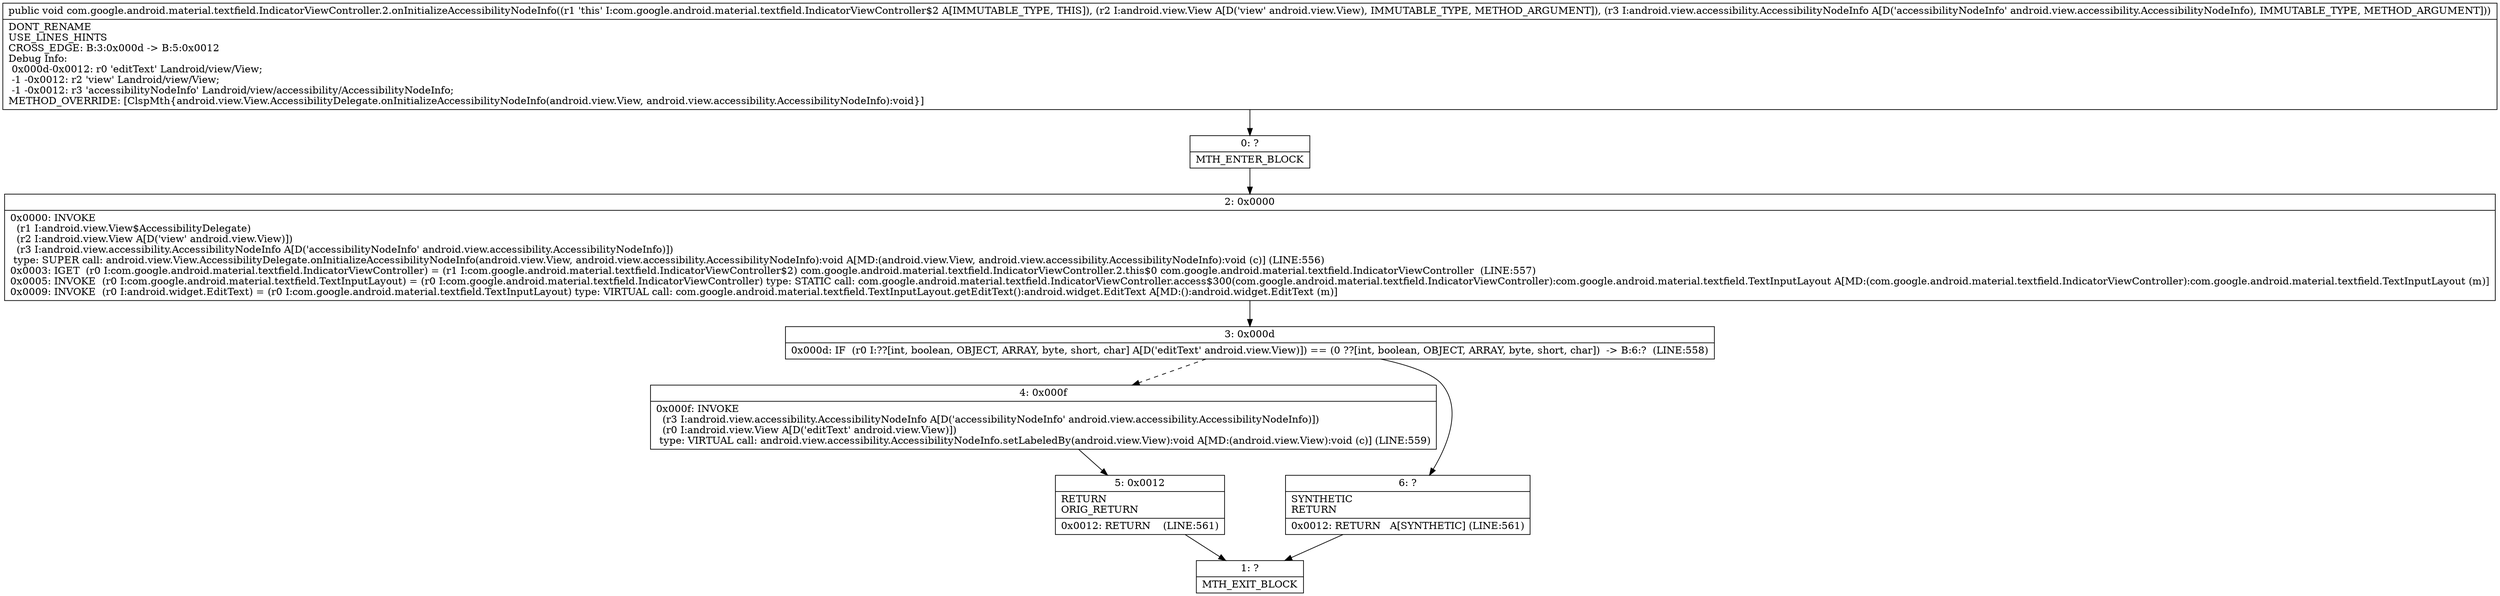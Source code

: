 digraph "CFG forcom.google.android.material.textfield.IndicatorViewController.2.onInitializeAccessibilityNodeInfo(Landroid\/view\/View;Landroid\/view\/accessibility\/AccessibilityNodeInfo;)V" {
Node_0 [shape=record,label="{0\:\ ?|MTH_ENTER_BLOCK\l}"];
Node_2 [shape=record,label="{2\:\ 0x0000|0x0000: INVOKE  \l  (r1 I:android.view.View$AccessibilityDelegate)\l  (r2 I:android.view.View A[D('view' android.view.View)])\l  (r3 I:android.view.accessibility.AccessibilityNodeInfo A[D('accessibilityNodeInfo' android.view.accessibility.AccessibilityNodeInfo)])\l type: SUPER call: android.view.View.AccessibilityDelegate.onInitializeAccessibilityNodeInfo(android.view.View, android.view.accessibility.AccessibilityNodeInfo):void A[MD:(android.view.View, android.view.accessibility.AccessibilityNodeInfo):void (c)] (LINE:556)\l0x0003: IGET  (r0 I:com.google.android.material.textfield.IndicatorViewController) = (r1 I:com.google.android.material.textfield.IndicatorViewController$2) com.google.android.material.textfield.IndicatorViewController.2.this$0 com.google.android.material.textfield.IndicatorViewController  (LINE:557)\l0x0005: INVOKE  (r0 I:com.google.android.material.textfield.TextInputLayout) = (r0 I:com.google.android.material.textfield.IndicatorViewController) type: STATIC call: com.google.android.material.textfield.IndicatorViewController.access$300(com.google.android.material.textfield.IndicatorViewController):com.google.android.material.textfield.TextInputLayout A[MD:(com.google.android.material.textfield.IndicatorViewController):com.google.android.material.textfield.TextInputLayout (m)]\l0x0009: INVOKE  (r0 I:android.widget.EditText) = (r0 I:com.google.android.material.textfield.TextInputLayout) type: VIRTUAL call: com.google.android.material.textfield.TextInputLayout.getEditText():android.widget.EditText A[MD:():android.widget.EditText (m)]\l}"];
Node_3 [shape=record,label="{3\:\ 0x000d|0x000d: IF  (r0 I:??[int, boolean, OBJECT, ARRAY, byte, short, char] A[D('editText' android.view.View)]) == (0 ??[int, boolean, OBJECT, ARRAY, byte, short, char])  \-\> B:6:?  (LINE:558)\l}"];
Node_4 [shape=record,label="{4\:\ 0x000f|0x000f: INVOKE  \l  (r3 I:android.view.accessibility.AccessibilityNodeInfo A[D('accessibilityNodeInfo' android.view.accessibility.AccessibilityNodeInfo)])\l  (r0 I:android.view.View A[D('editText' android.view.View)])\l type: VIRTUAL call: android.view.accessibility.AccessibilityNodeInfo.setLabeledBy(android.view.View):void A[MD:(android.view.View):void (c)] (LINE:559)\l}"];
Node_5 [shape=record,label="{5\:\ 0x0012|RETURN\lORIG_RETURN\l|0x0012: RETURN    (LINE:561)\l}"];
Node_1 [shape=record,label="{1\:\ ?|MTH_EXIT_BLOCK\l}"];
Node_6 [shape=record,label="{6\:\ ?|SYNTHETIC\lRETURN\l|0x0012: RETURN   A[SYNTHETIC] (LINE:561)\l}"];
MethodNode[shape=record,label="{public void com.google.android.material.textfield.IndicatorViewController.2.onInitializeAccessibilityNodeInfo((r1 'this' I:com.google.android.material.textfield.IndicatorViewController$2 A[IMMUTABLE_TYPE, THIS]), (r2 I:android.view.View A[D('view' android.view.View), IMMUTABLE_TYPE, METHOD_ARGUMENT]), (r3 I:android.view.accessibility.AccessibilityNodeInfo A[D('accessibilityNodeInfo' android.view.accessibility.AccessibilityNodeInfo), IMMUTABLE_TYPE, METHOD_ARGUMENT]))  | DONT_RENAME\lUSE_LINES_HINTS\lCROSS_EDGE: B:3:0x000d \-\> B:5:0x0012\lDebug Info:\l  0x000d\-0x0012: r0 'editText' Landroid\/view\/View;\l  \-1 \-0x0012: r2 'view' Landroid\/view\/View;\l  \-1 \-0x0012: r3 'accessibilityNodeInfo' Landroid\/view\/accessibility\/AccessibilityNodeInfo;\lMETHOD_OVERRIDE: [ClspMth\{android.view.View.AccessibilityDelegate.onInitializeAccessibilityNodeInfo(android.view.View, android.view.accessibility.AccessibilityNodeInfo):void\}]\l}"];
MethodNode -> Node_0;Node_0 -> Node_2;
Node_2 -> Node_3;
Node_3 -> Node_4[style=dashed];
Node_3 -> Node_6;
Node_4 -> Node_5;
Node_5 -> Node_1;
Node_6 -> Node_1;
}

